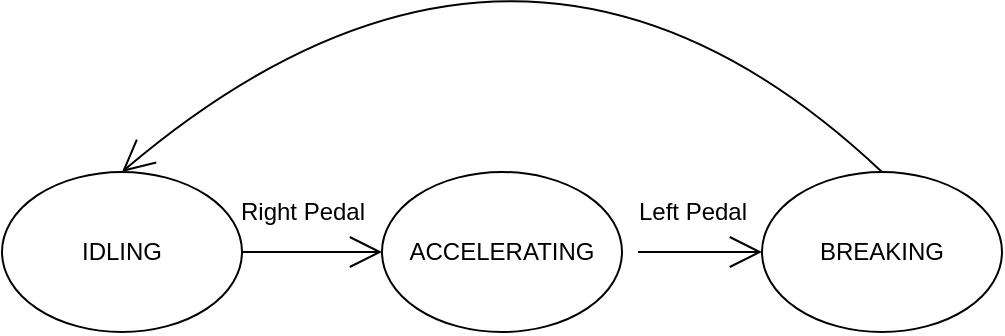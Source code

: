 <mxfile version="15.3.3" type="github">
  <diagram id="HUUJCQ676GlMmzVyTrFP" name="Page-1">
    <mxGraphModel dx="1298" dy="724" grid="1" gridSize="10" guides="1" tooltips="1" connect="1" arrows="1" fold="1" page="1" pageScale="1" pageWidth="827" pageHeight="1169" math="0" shadow="0">
      <root>
        <mxCell id="0" />
        <mxCell id="1" parent="0" />
        <mxCell id="gU54oy6tCczQ0m6YBUW8-6" style="edgeStyle=none;curved=1;rounded=0;orthogonalLoop=1;jettySize=auto;html=1;exitX=1;exitY=0.5;exitDx=0;exitDy=0;entryX=0;entryY=0.5;entryDx=0;entryDy=0;endArrow=open;startSize=14;endSize=14;sourcePerimeterSpacing=8;targetPerimeterSpacing=8;" edge="1" parent="1" source="gU54oy6tCczQ0m6YBUW8-1" target="gU54oy6tCczQ0m6YBUW8-2">
          <mxGeometry relative="1" as="geometry" />
        </mxCell>
        <mxCell id="gU54oy6tCczQ0m6YBUW8-1" value="IDLING" style="ellipse;whiteSpace=wrap;html=1;hachureGap=4;pointerEvents=0;" vertex="1" parent="1">
          <mxGeometry x="20" y="130" width="120" height="80" as="geometry" />
        </mxCell>
        <mxCell id="gU54oy6tCczQ0m6YBUW8-7" style="edgeStyle=none;curved=1;rounded=0;orthogonalLoop=1;jettySize=auto;html=1;entryX=0;entryY=0.5;entryDx=0;entryDy=0;endArrow=open;startSize=14;endSize=14;sourcePerimeterSpacing=8;targetPerimeterSpacing=8;" edge="1" parent="1" source="gU54oy6tCczQ0m6YBUW8-2" target="gU54oy6tCczQ0m6YBUW8-3">
          <mxGeometry relative="1" as="geometry" />
        </mxCell>
        <mxCell id="gU54oy6tCczQ0m6YBUW8-2" value="ACCELERATING" style="ellipse;whiteSpace=wrap;html=1;hachureGap=4;pointerEvents=0;" vertex="1" parent="1">
          <mxGeometry x="210" y="130" width="120" height="80" as="geometry" />
        </mxCell>
        <mxCell id="gU54oy6tCczQ0m6YBUW8-10" style="edgeStyle=none;orthogonalLoop=1;jettySize=auto;html=1;endArrow=open;startSize=14;endSize=14;sourcePerimeterSpacing=8;targetPerimeterSpacing=8;curved=1;entryX=0.5;entryY=0;entryDx=0;entryDy=0;exitX=0.5;exitY=0;exitDx=0;exitDy=0;" edge="1" parent="1" source="gU54oy6tCczQ0m6YBUW8-3" target="gU54oy6tCczQ0m6YBUW8-1">
          <mxGeometry relative="1" as="geometry">
            <mxPoint x="460" y="70" as="targetPoint" />
            <Array as="points">
              <mxPoint x="280" y="-40" />
            </Array>
          </mxGeometry>
        </mxCell>
        <mxCell id="gU54oy6tCczQ0m6YBUW8-3" value="BREAKING" style="ellipse;whiteSpace=wrap;html=1;hachureGap=4;pointerEvents=0;" vertex="1" parent="1">
          <mxGeometry x="400" y="130" width="120" height="80" as="geometry" />
        </mxCell>
        <mxCell id="gU54oy6tCczQ0m6YBUW8-11" value="Right Pedal" style="text;html=1;align=center;verticalAlign=middle;resizable=0;points=[];autosize=1;strokeColor=none;fillColor=none;" vertex="1" parent="1">
          <mxGeometry x="130" y="140" width="80" height="20" as="geometry" />
        </mxCell>
        <mxCell id="gU54oy6tCczQ0m6YBUW8-12" value="Left Pedal" style="text;html=1;align=center;verticalAlign=middle;resizable=0;points=[];autosize=1;strokeColor=none;fillColor=none;" vertex="1" parent="1">
          <mxGeometry x="330" y="140" width="70" height="20" as="geometry" />
        </mxCell>
      </root>
    </mxGraphModel>
  </diagram>
</mxfile>
